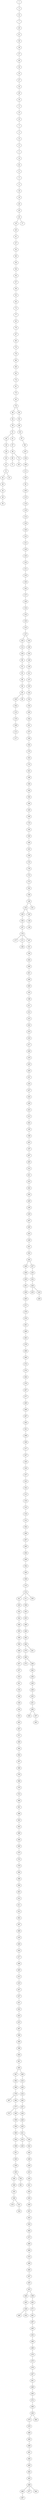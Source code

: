 strict graph G {
1;
5;
12;
7;
20;
21;
30;
36;
37;
40;
34;
33;
27;
32;
29;
19;
9;
15;
10;
3;
4;
13;
8;
2;
14;
22;
11;
0;
6;
18;
16;
26;
25;
24;
35;
45;
41;
47;
52;
60;
59;
56;
54;
57;
58;
53;
64;
73;
77;
83;
79;
87;
80;
70;
78;
86;
89;
82;
74;
81;
75;
63;
76;
66;
62;
55;
51;
48;
39;
28;
38;
43;
31;
42;
46;
44;
49;
50;
23;
61;
67;
69;
68;
71;
72;
65;
84;
92;
98;
101;
97;
96;
107;
104;
106;
111;
103;
94;
105;
115;
116;
118;
114;
124;
126;
123;
121;
129;
125;
122;
131;
135;
140;
142;
137;
128;
134;
132;
130;
133;
127;
120;
112;
109;
99;
91;
93;
88;
90;
95;
100;
102;
110;
119;
108;
113;
117;
85;
143;
146;
150;
149;
139;
141;
147;
155;
144;
152;
154;
160;
164;
161;
157;
169;
182;
175;
183;
174;
181;
188;
196;
192;
184;
186;
185;
189;
179;
190;
180;
168;
163;
159;
170;
178;
172;
173;
162;
158;
148;
153;
165;
156;
167;
176;
177;
171;
166;
187;
191;
194;
204;
206;
201;
208;
200;
193;
198;
211;
212;
215;
222;
210;
216;
217;
226;
219;
225;
220;
231;
234;
227;
224;
228;
223;
213;
202;
195;
199;
203;
197;
207;
205;
214;
221;
233;
242;
250;
245;
236;
239;
247;
240;
243;
238;
241;
252;
244;
246;
258;
255;
261;
259;
265;
271;
279;
276;
281;
289;
283;
278;
268;
266;
272;
274;
264;
270;
267;
277;
285;
288;
287;
292;
301;
298;
309;
317;
307;
320;
330;
327;
323;
322;
313;
318;
310;
316;
312;
304;
296;
297;
295;
294;
299;
302;
300;
308;
315;
314;
321;
325;
332;
342;
346;
355;
358;
356;
349;
343;
347;
337;
333;
341;
334;
326;
338;
344;
353;
363;
367;
371;
369;
364;
362;
357;
368;
376;
366;
370;
372;
380;
381;
388;
393;
383;
389;
390;
385;
375;
374;
379;
384;
399;
394;
403;
414;
411;
412;
402;
397;
406;
418;
426;
424;
417;
408;
405;
413;
419;
427;
437;
431;
422;
423;
415;
407;
396;
395;
398;
404;
401;
400;
391;
392;
386;
378;
387;
382;
377;
373;
365;
359;
350;
360;
354;
348;
351;
340;
339;
345;
336;
328;
335;
329;
319;
331;
324;
352;
361;
409;
416;
429;
434;
440;
447;
436;
428;
425;
421;
410;
420;
430;
442;
444;
449;
439;
433;
435;
441;
452;
450;
456;
451;
443;
454;
462;
473;
480;
484;
474;
468;
460;
457;
455;
453;
446;
445;
438;
448;
432;
458;
463;
471;
481;
487;
495;
493;
499;
489;
479;
475;
478;
467;
461;
469;
465;
472;
466;
459;
470;
476;
486;
490;
498;
491;
494;
485;
492;
483;
488;
496;
497;
477;
482;
464;
311;
306;
303;
293;
286;
290;
282;
284;
275;
280;
273;
269;
262;
256;
249;
248;
253;
251;
260;
254;
257;
263;
291;
305;
237;
230;
232;
229;
235;
218;
209;
145;
138;
136;
151;
17;
318 -- 310;
24 -- 17;
100 -- 102;
173 -- 162;
160 -- 164;
144 -- 152;
286 -- 290;
321 -- 325;
377 -- 373;
82 -- 74;
317 -- 307;
262 -- 256;
313 -- 318;
5 -- 12;
259 -- 265;
13 -- 8;
48 -- 39;
436 -- 428;
416 -- 429;
229 -- 218;
375 -- 374;
189 -- 179;
200 -- 193;
439 -- 433;
127 -- 143;
476 -- 486;
465 -- 472;
414 -- 411;
176 -- 171;
91 -- 93;
403 -- 414;
440 -- 447;
441 -- 452;
0 -- 6;
145 -- 138;
378 -- 382;
31 -- 23;
270 -- 267;
336 -- 328;
479 -- 475;
275 -- 280;
81 -- 75;
4 -- 13;
381 -- 388;
303 -- 293;
31 -- 42;
367 -- 371;
41 -- 47;
363 -- 367;
249 -- 248;
148 -- 151;
483 -- 488;
113 -- 117;
272 -- 274;
297 -- 295;
6 -- 18;
329 -- 319;
237 -- 230;
94 -- 105;
253 -- 251;
185 -- 189;
27 -- 32;
289 -- 283;
224 -- 228;
201 -- 208;
399 -- 394;
76 -- 66;
43 -- 31;
292 -- 301;
149 -- 139;
161 -- 157;
251 -- 260;
333 -- 341;
135 -- 140;
360 -- 354;
184 -- 186;
402 -- 397;
212 -- 215;
207 -- 205;
340 -- 339;
183 -- 174;
352 -- 361;
163 -- 159;
453 -- 446;
458 -- 463;
134 -- 132;
385 -- 375;
293 -- 286;
453 -- 458;
459 -- 470;
229 -- 235;
306 -- 303;
77 -- 83;
172 -- 173;
457 -- 455;
120 -- 112;
396 -- 395;
281 -- 289;
492 -- 483;
119 -- 108;
339 -- 345;
353 -- 363;
103 -- 94;
231 -- 234;
393 -- 383;
176 -- 187;
40 -- 34;
178 -- 172;
227 -- 224;
203 -- 197;
398 -- 404;
452 -- 450;
146 -- 150;
126 -- 123;
418 -- 426;
284 -- 275;
252 -- 244;
14 -- 22;
76 -- 84;
438 -- 432;
424 -- 417;
384 -- 399;
325 -- 332;
426 -- 424;
228 -- 223;
245 -- 236;
335 -- 329;
190 -- 180;
199 -- 203;
299 -- 302;
215 -- 222;
242 -- 250;
435 -- 441;
168 -- 163;
330 -- 327;
130 -- 133;
238 -- 241;
266 -- 272;
152 -- 154;
223 -- 213;
55 -- 51;
451 -- 443;
74 -- 81;
328 -- 335;
296 -- 297;
475 -- 478;
486 -- 490;
51 -- 48;
62 -- 55;
153 -- 165;
410 -- 420;
154 -- 160;
377 -- 365;
442 -- 444;
438 -- 448;
101 -- 97;
112 -- 109;
110 -- 119;
191 -- 194;
392 -- 386;
389 -- 390;
343 -- 347;
485 -- 492;
169 -- 182;
285 -- 288;
46 -- 44;
243 -- 238;
460 -- 457;
430 -- 442;
294 -- 299;
413 -- 419;
405 -- 413;
57 -- 58;
32 -- 29;
34 -- 33;
133 -- 127;
90 -- 95;
498 -- 491;
397 -- 406;
362 -- 357;
18 -- 16;
344 -- 353;
219 -- 225;
311 -- 306;
21 -- 30;
216 -- 217;
176 -- 177;
78 -- 86;
390 -- 385;
37 -- 40;
470 -- 476;
8 -- 2;
280 -- 273;
170 -- 178;
54 -- 57;
69 -- 72;
241 -- 252;
300 -- 308;
118 -- 114;
283 -- 278;
10 -- 3;
348 -- 351;
226 -- 219;
179 -- 190;
388 -- 393;
260 -- 257;
234 -- 227;
467 -- 461;
47 -- 52;
143 -- 146;
102 -- 110;
157 -- 169;
255 -- 261;
447 -- 436;
445 -- 438;
456 -- 451;
186 -- 185;
75 -- 63;
411 -- 412;
105 -- 115;
239 -- 247;
97 -- 96;
421 -- 430;
122 -- 131;
109 -- 99;
193 -- 198;
372 -- 380;
278 -- 268;
379 -- 384;
434 -- 440;
316 -- 312;
16 -- 26;
369 -- 364;
478 -- 467;
123 -- 121;
125 -- 122;
56 -- 54;
459 -- 464;
225 -- 220;
276 -- 281;
487 -- 495;
195 -- 199;
36 -- 37;
194 -- 204;
22 -- 11;
323 -- 322;
171 -- 166;
400 -- 409;
187 -- 191;
93 -- 88;
378 -- 387;
197 -- 207;
345 -- 336;
248 -- 253;
28 -- 38;
217 -- 226;
236 -- 239;
481 -- 487;
89 -- 82;
334 -- 326;
72 -- 65;
290 -- 282;
232 -- 229;
309 -- 317;
137 -- 128;
279 -- 276;
60 -- 59;
499 -- 489;
33 -- 27;
258 -- 255;
95 -- 100;
431 -- 422;
450 -- 456;
3 -- 4;
220 -- 231;
9 -- 15;
150 -- 149;
433 -- 435;
277 -- 285;
307 -- 320;
315 -- 314;
129 -- 125;
444 -- 449;
468 -- 460;
366 -- 370;
140 -- 142;
298 -- 309;
274 -- 264;
488 -- 477;
132 -- 130;
267 -- 277;
280 -- 269;
213 -- 202;
327 -- 323;
12 -- 7;
365 -- 359;
221 -- 233;
86 -- 89;
382 -- 377;
368 -- 376;
473 -- 480;
147 -- 155;
44 -- 49;
437 -- 431;
380 -- 381;
265 -- 271;
260 -- 254;
284 -- 291;
425 -- 421;
39 -- 28;
88 -- 90;
370 -- 372;
449 -- 439;
35 -- 45;
29 -- 19;
155 -- 144;
337 -- 333;
244 -- 246;
192 -- 184;
25 -- 24;
108 -- 113;
198 -- 211;
357 -- 368;
210 -- 216;
394 -- 403;
141 -- 147;
415 -- 407;
288 -- 287;
95 -- 85;
38 -- 43;
211 -- 212;
233 -- 242;
326 -- 338;
462 -- 473;
329 -- 331;
356 -- 349;
247 -- 240;
345 -- 352;
354 -- 348;
206 -- 201;
349 -- 343;
42 -- 46;
174 -- 181;
355 -- 358;
314 -- 305;
128 -- 134;
391 -- 392;
20 -- 21;
181 -- 188;
53 -- 64;
1 -- 5;
469 -- 465;
73 -- 77;
98 -- 101;
480 -- 484;
332 -- 342;
488 -- 496;
11 -- 0;
314 -- 311;
66 -- 62;
165 -- 156;
472 -- 466;
218 -- 209;
115 -- 116;
471 -- 481;
52 -- 60;
427 -- 437;
208 -- 200;
301 -- 298;
474 -- 468;
494 -- 485;
214 -- 221;
287 -- 292;
271 -- 279;
320 -- 330;
423 -- 415;
376 -- 366;
401 -- 400;
304 -- 296;
314 -- 321;
156 -- 167;
92 -- 98;
264 -- 270;
400 -- 391;
386 -- 378;
484 -- 474;
19 -- 9;
295 -- 294;
68 -- 71;
454 -- 462;
422 -- 423;
407 -- 396;
488 -- 482;
162 -- 158;
107 -- 104;
312 -- 304;
204 -- 206;
421 -- 410;
7 -- 20;
338 -- 344;
364 -- 362;
244 -- 237;
158 -- 148;
490 -- 498;
261 -- 259;
269 -- 262;
111 -- 103;
455 -- 453;
26 -- 25;
51 -- 61;
79 -- 87;
114 -- 124;
175 -- 183;
106 -- 111;
205 -- 214;
346 -- 355;
463 -- 471;
322 -- 313;
466 -- 459;
358 -- 356;
446 -- 445;
222 -- 210;
127 -- 120;
196 -- 192;
69 -- 68;
412 -- 402;
371 -- 369;
409 -- 416;
342 -- 346;
67 -- 69;
59 -- 56;
404 -- 401;
45 -- 41;
61 -- 67;
159 -- 170;
268 -- 266;
406 -- 418;
383 -- 389;
99 -- 91;
230 -- 232;
202 -- 195;
302 -- 300;
419 -- 427;
491 -- 494;
64 -- 73;
104 -- 106;
131 -- 135;
139 -- 141;
443 -- 454;
164 -- 161;
58 -- 53;
308 -- 315;
24 -- 35;
83 -- 79;
148 -- 153;
395 -- 398;
87 -- 80;
331 -- 324;
282 -- 284;
493 -- 499;
63 -- 76;
350 -- 360;
495 -- 493;
351 -- 340;
256 -- 249;
257 -- 263;
80 -- 70;
347 -- 337;
359 -- 350;
341 -- 334;
374 -- 379;
180 -- 168;
121 -- 129;
310 -- 316;
246 -- 258;
96 -- 107;
49 -- 50;
461 -- 469;
138 -- 136;
2 -- 14;
84 -- 92;
429 -- 434;
30 -- 36;
124 -- 126;
250 -- 245;
417 -- 408;
408 -- 405;
188 -- 196;
70 -- 78;
240 -- 243;
496 -- 497;
489 -- 479;
153 -- 145;
15 -- 10;
116 -- 118;
182 -- 175;
167 -- 176;
142 -- 137;
428 -- 425;
}
